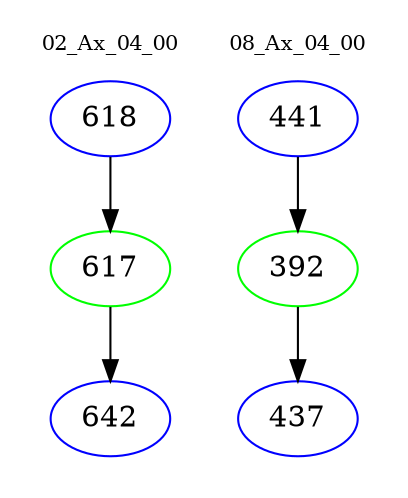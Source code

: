 digraph{
subgraph cluster_0 {
color = white
label = "02_Ax_04_00";
fontsize=10;
T0_618 [label="618", color="blue"]
T0_618 -> T0_617 [color="black"]
T0_617 [label="617", color="green"]
T0_617 -> T0_642 [color="black"]
T0_642 [label="642", color="blue"]
}
subgraph cluster_1 {
color = white
label = "08_Ax_04_00";
fontsize=10;
T1_441 [label="441", color="blue"]
T1_441 -> T1_392 [color="black"]
T1_392 [label="392", color="green"]
T1_392 -> T1_437 [color="black"]
T1_437 [label="437", color="blue"]
}
}
